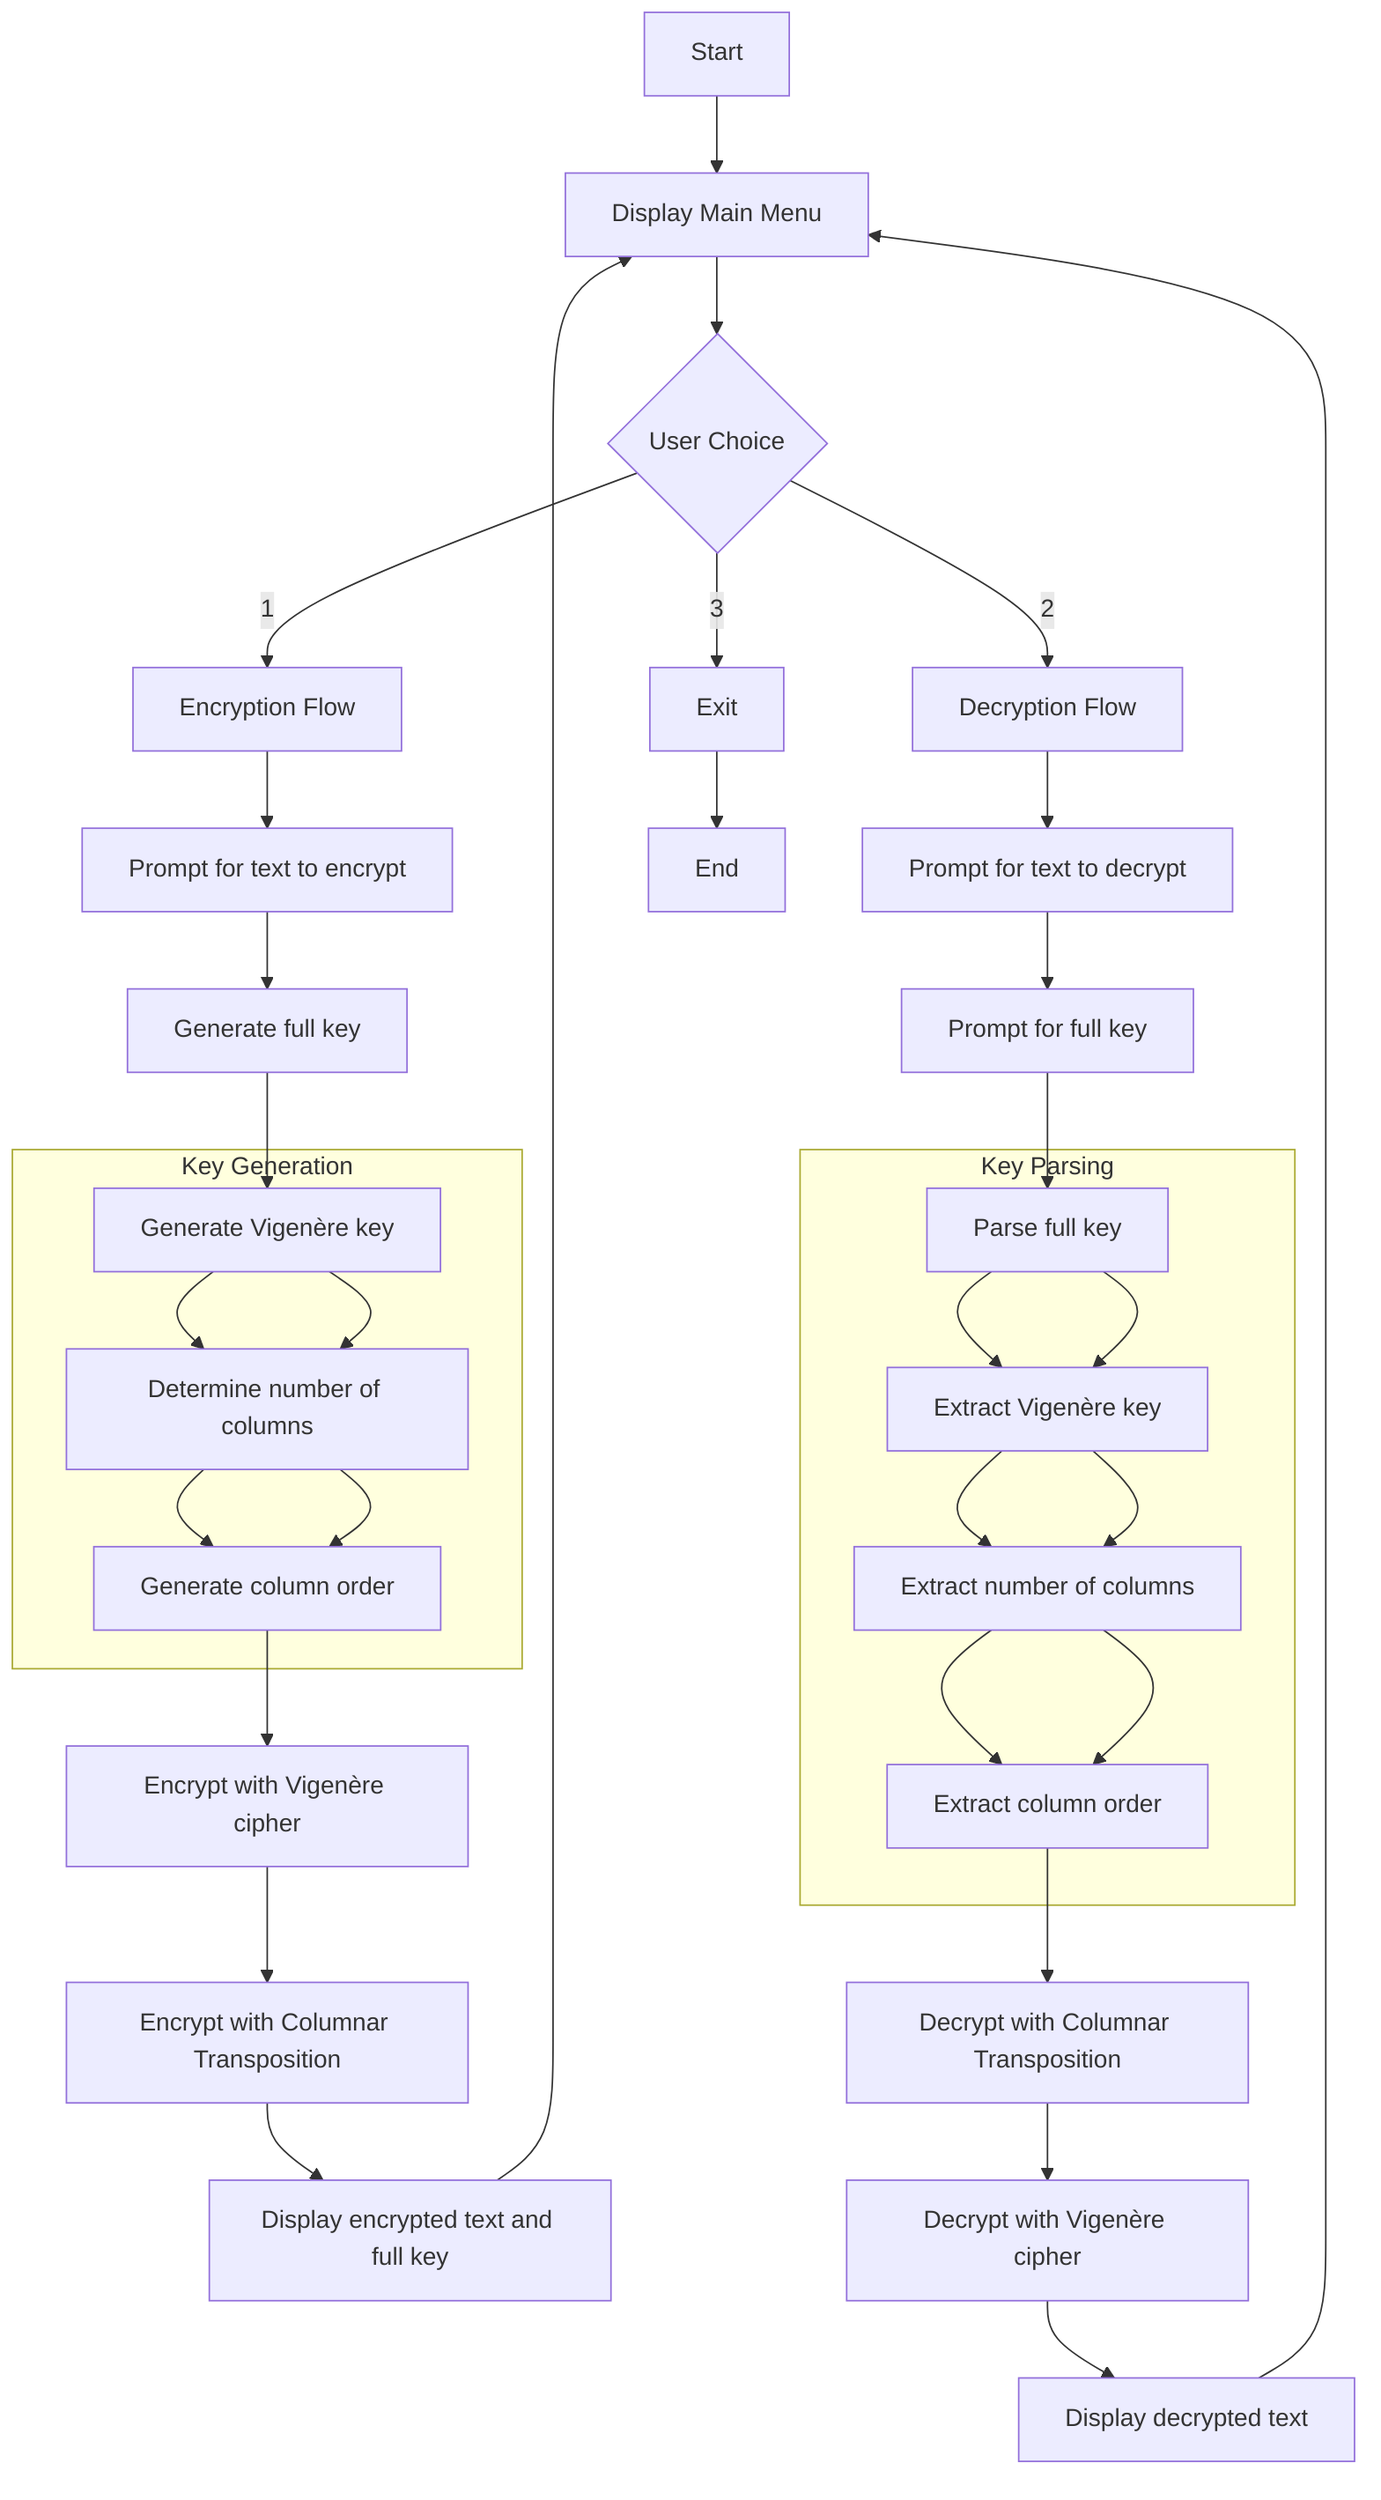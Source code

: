 graph TD
    A[Start] --> B[Display Main Menu]
    B --> C{User Choice}
    C -->|1| D[Encryption Flow]
    C -->|2| E[Decryption Flow]
    C -->|3| F[Exit]

    D --> G[Prompt for text to encrypt]
    G --> H[Generate full key]
    H --> H1[Generate Vigenère key]
    H1 --> H2[Determine number of columns]
    H2 --> H3[Generate column order]
    H3 --> I[Encrypt with Vigenère cipher]
    I --> J[Encrypt with Columnar Transposition]
    J --> K[Display encrypted text and full key]
    K --> B

    E --> L[Prompt for text to decrypt]
    L --> M[Prompt for full key]
    M --> M1[Parse full key]
    M1 --> M2[Extract Vigenère key]
    M2 --> M3[Extract number of columns]
    M3 --> M4[Extract column order]
    M4 --> N[Decrypt with Columnar Transposition]
    N --> O[Decrypt with Vigenère cipher]
    O --> P[Display decrypted text]
    P --> B

    F --> Q[End]

    subgraph "Key Generation"
    H1 --> H2 --> H3
    end

    subgraph "Key Parsing"
    M1 --> M2 --> M3 --> M4
    end